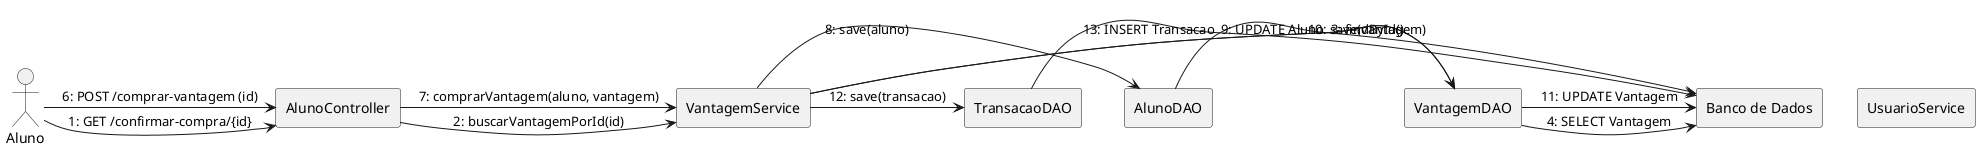 @startuml Diagrama de Comunicação - Compra de Vantagens (Aluno)
skinparam handwritten false
skinparam style strictuml
skinparam linetype ortho ' Estilo de linha reta para melhor clareza nas conexões diretas

actor Aluno as aluno

rectangle "AlunoController" as ac
rectangle "VantagemService" as vs
rectangle "UsuarioService" as us
rectangle "AlunoDAO" as adao
rectangle "VantagemDAO" as vdao
rectangle "TransacaoDAO" as tdao
rectangle "Banco de Dados" as db 

aluno -> ac : 1: GET /confirmar-compra/{id}
ac -> vs : 2: buscarVantagemPorId(id)
vs -> vdao : 3: findById()
vdao -> db : 4: SELECT Vantagem

aluno -> ac : 6: POST /comprar-vantagem (id)
ac -> vs : 7: comprarVantagem(aluno, vantagem)
vs -> adao : 8: save(aluno)
adao -> db : 9: UPDATE Aluno
vs -> vdao : 10: save(vantagem)
vdao -> db : 11: UPDATE Vantagem
vs -> tdao : 12: save(transacao)
tdao -> db : 13: INSERT Transacao
@enduml
